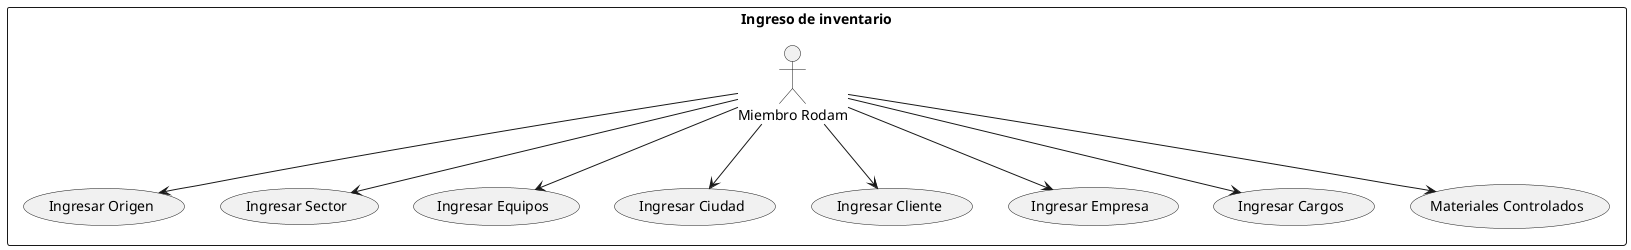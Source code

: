 @startuml

rectangle "Ingreso de inventario" {

:Miembro Rodam: --> (Ingresar Origen) 
:Miembro Rodam: --> (Ingresar Sector)
:Miembro Rodam: --> (Ingresar Equipos)
:Miembro Rodam: --> (Ingresar Ciudad) 
:Miembro Rodam: --> (Ingresar Cliente)
:Miembro Rodam: --> (Ingresar Empresa)
:Miembro Rodam: --> (Ingresar Cargos)
:Miembro Rodam: --> (Materiales Controlados)
}







@enduml